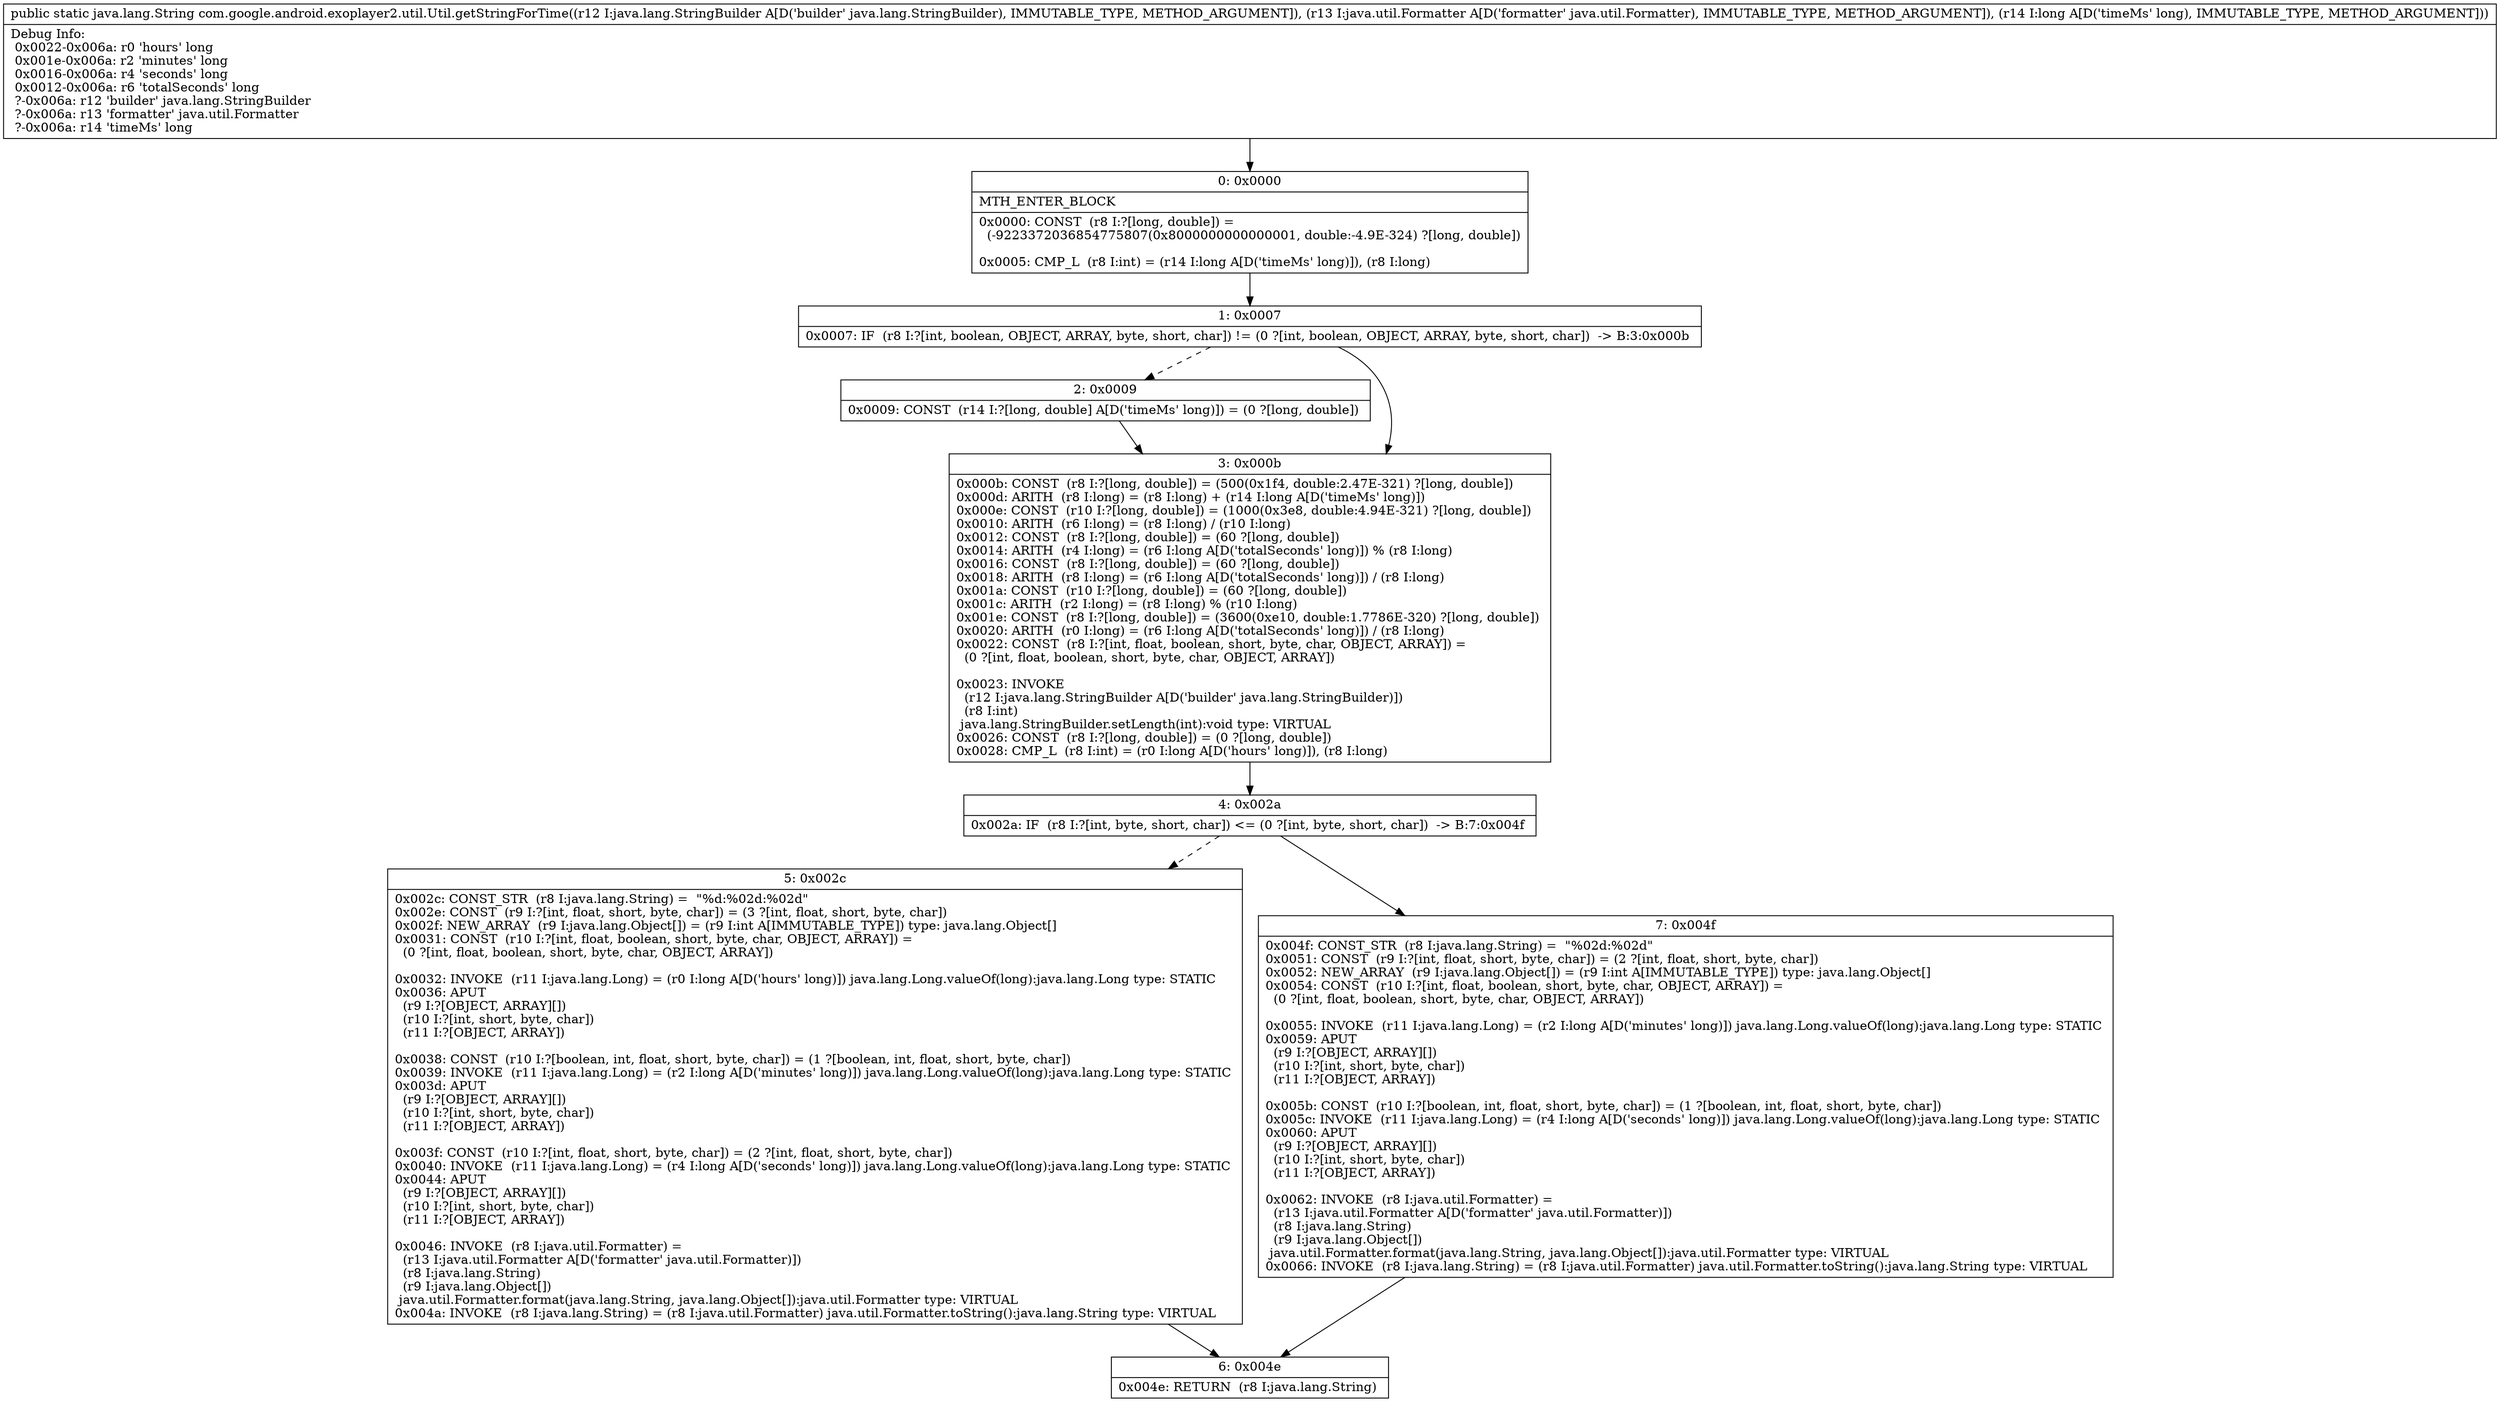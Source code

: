 digraph "CFG forcom.google.android.exoplayer2.util.Util.getStringForTime(Ljava\/lang\/StringBuilder;Ljava\/util\/Formatter;J)Ljava\/lang\/String;" {
Node_0 [shape=record,label="{0\:\ 0x0000|MTH_ENTER_BLOCK\l|0x0000: CONST  (r8 I:?[long, double]) = \l  (\-9223372036854775807(0x8000000000000001, double:\-4.9E\-324) ?[long, double])\l \l0x0005: CMP_L  (r8 I:int) = (r14 I:long A[D('timeMs' long)]), (r8 I:long) \l}"];
Node_1 [shape=record,label="{1\:\ 0x0007|0x0007: IF  (r8 I:?[int, boolean, OBJECT, ARRAY, byte, short, char]) != (0 ?[int, boolean, OBJECT, ARRAY, byte, short, char])  \-\> B:3:0x000b \l}"];
Node_2 [shape=record,label="{2\:\ 0x0009|0x0009: CONST  (r14 I:?[long, double] A[D('timeMs' long)]) = (0 ?[long, double]) \l}"];
Node_3 [shape=record,label="{3\:\ 0x000b|0x000b: CONST  (r8 I:?[long, double]) = (500(0x1f4, double:2.47E\-321) ?[long, double]) \l0x000d: ARITH  (r8 I:long) = (r8 I:long) + (r14 I:long A[D('timeMs' long)]) \l0x000e: CONST  (r10 I:?[long, double]) = (1000(0x3e8, double:4.94E\-321) ?[long, double]) \l0x0010: ARITH  (r6 I:long) = (r8 I:long) \/ (r10 I:long) \l0x0012: CONST  (r8 I:?[long, double]) = (60 ?[long, double]) \l0x0014: ARITH  (r4 I:long) = (r6 I:long A[D('totalSeconds' long)]) % (r8 I:long) \l0x0016: CONST  (r8 I:?[long, double]) = (60 ?[long, double]) \l0x0018: ARITH  (r8 I:long) = (r6 I:long A[D('totalSeconds' long)]) \/ (r8 I:long) \l0x001a: CONST  (r10 I:?[long, double]) = (60 ?[long, double]) \l0x001c: ARITH  (r2 I:long) = (r8 I:long) % (r10 I:long) \l0x001e: CONST  (r8 I:?[long, double]) = (3600(0xe10, double:1.7786E\-320) ?[long, double]) \l0x0020: ARITH  (r0 I:long) = (r6 I:long A[D('totalSeconds' long)]) \/ (r8 I:long) \l0x0022: CONST  (r8 I:?[int, float, boolean, short, byte, char, OBJECT, ARRAY]) = \l  (0 ?[int, float, boolean, short, byte, char, OBJECT, ARRAY])\l \l0x0023: INVOKE  \l  (r12 I:java.lang.StringBuilder A[D('builder' java.lang.StringBuilder)])\l  (r8 I:int)\l java.lang.StringBuilder.setLength(int):void type: VIRTUAL \l0x0026: CONST  (r8 I:?[long, double]) = (0 ?[long, double]) \l0x0028: CMP_L  (r8 I:int) = (r0 I:long A[D('hours' long)]), (r8 I:long) \l}"];
Node_4 [shape=record,label="{4\:\ 0x002a|0x002a: IF  (r8 I:?[int, byte, short, char]) \<= (0 ?[int, byte, short, char])  \-\> B:7:0x004f \l}"];
Node_5 [shape=record,label="{5\:\ 0x002c|0x002c: CONST_STR  (r8 I:java.lang.String) =  \"%d:%02d:%02d\" \l0x002e: CONST  (r9 I:?[int, float, short, byte, char]) = (3 ?[int, float, short, byte, char]) \l0x002f: NEW_ARRAY  (r9 I:java.lang.Object[]) = (r9 I:int A[IMMUTABLE_TYPE]) type: java.lang.Object[] \l0x0031: CONST  (r10 I:?[int, float, boolean, short, byte, char, OBJECT, ARRAY]) = \l  (0 ?[int, float, boolean, short, byte, char, OBJECT, ARRAY])\l \l0x0032: INVOKE  (r11 I:java.lang.Long) = (r0 I:long A[D('hours' long)]) java.lang.Long.valueOf(long):java.lang.Long type: STATIC \l0x0036: APUT  \l  (r9 I:?[OBJECT, ARRAY][])\l  (r10 I:?[int, short, byte, char])\l  (r11 I:?[OBJECT, ARRAY])\l \l0x0038: CONST  (r10 I:?[boolean, int, float, short, byte, char]) = (1 ?[boolean, int, float, short, byte, char]) \l0x0039: INVOKE  (r11 I:java.lang.Long) = (r2 I:long A[D('minutes' long)]) java.lang.Long.valueOf(long):java.lang.Long type: STATIC \l0x003d: APUT  \l  (r9 I:?[OBJECT, ARRAY][])\l  (r10 I:?[int, short, byte, char])\l  (r11 I:?[OBJECT, ARRAY])\l \l0x003f: CONST  (r10 I:?[int, float, short, byte, char]) = (2 ?[int, float, short, byte, char]) \l0x0040: INVOKE  (r11 I:java.lang.Long) = (r4 I:long A[D('seconds' long)]) java.lang.Long.valueOf(long):java.lang.Long type: STATIC \l0x0044: APUT  \l  (r9 I:?[OBJECT, ARRAY][])\l  (r10 I:?[int, short, byte, char])\l  (r11 I:?[OBJECT, ARRAY])\l \l0x0046: INVOKE  (r8 I:java.util.Formatter) = \l  (r13 I:java.util.Formatter A[D('formatter' java.util.Formatter)])\l  (r8 I:java.lang.String)\l  (r9 I:java.lang.Object[])\l java.util.Formatter.format(java.lang.String, java.lang.Object[]):java.util.Formatter type: VIRTUAL \l0x004a: INVOKE  (r8 I:java.lang.String) = (r8 I:java.util.Formatter) java.util.Formatter.toString():java.lang.String type: VIRTUAL \l}"];
Node_6 [shape=record,label="{6\:\ 0x004e|0x004e: RETURN  (r8 I:java.lang.String) \l}"];
Node_7 [shape=record,label="{7\:\ 0x004f|0x004f: CONST_STR  (r8 I:java.lang.String) =  \"%02d:%02d\" \l0x0051: CONST  (r9 I:?[int, float, short, byte, char]) = (2 ?[int, float, short, byte, char]) \l0x0052: NEW_ARRAY  (r9 I:java.lang.Object[]) = (r9 I:int A[IMMUTABLE_TYPE]) type: java.lang.Object[] \l0x0054: CONST  (r10 I:?[int, float, boolean, short, byte, char, OBJECT, ARRAY]) = \l  (0 ?[int, float, boolean, short, byte, char, OBJECT, ARRAY])\l \l0x0055: INVOKE  (r11 I:java.lang.Long) = (r2 I:long A[D('minutes' long)]) java.lang.Long.valueOf(long):java.lang.Long type: STATIC \l0x0059: APUT  \l  (r9 I:?[OBJECT, ARRAY][])\l  (r10 I:?[int, short, byte, char])\l  (r11 I:?[OBJECT, ARRAY])\l \l0x005b: CONST  (r10 I:?[boolean, int, float, short, byte, char]) = (1 ?[boolean, int, float, short, byte, char]) \l0x005c: INVOKE  (r11 I:java.lang.Long) = (r4 I:long A[D('seconds' long)]) java.lang.Long.valueOf(long):java.lang.Long type: STATIC \l0x0060: APUT  \l  (r9 I:?[OBJECT, ARRAY][])\l  (r10 I:?[int, short, byte, char])\l  (r11 I:?[OBJECT, ARRAY])\l \l0x0062: INVOKE  (r8 I:java.util.Formatter) = \l  (r13 I:java.util.Formatter A[D('formatter' java.util.Formatter)])\l  (r8 I:java.lang.String)\l  (r9 I:java.lang.Object[])\l java.util.Formatter.format(java.lang.String, java.lang.Object[]):java.util.Formatter type: VIRTUAL \l0x0066: INVOKE  (r8 I:java.lang.String) = (r8 I:java.util.Formatter) java.util.Formatter.toString():java.lang.String type: VIRTUAL \l}"];
MethodNode[shape=record,label="{public static java.lang.String com.google.android.exoplayer2.util.Util.getStringForTime((r12 I:java.lang.StringBuilder A[D('builder' java.lang.StringBuilder), IMMUTABLE_TYPE, METHOD_ARGUMENT]), (r13 I:java.util.Formatter A[D('formatter' java.util.Formatter), IMMUTABLE_TYPE, METHOD_ARGUMENT]), (r14 I:long A[D('timeMs' long), IMMUTABLE_TYPE, METHOD_ARGUMENT]))  | Debug Info:\l  0x0022\-0x006a: r0 'hours' long\l  0x001e\-0x006a: r2 'minutes' long\l  0x0016\-0x006a: r4 'seconds' long\l  0x0012\-0x006a: r6 'totalSeconds' long\l  ?\-0x006a: r12 'builder' java.lang.StringBuilder\l  ?\-0x006a: r13 'formatter' java.util.Formatter\l  ?\-0x006a: r14 'timeMs' long\l}"];
MethodNode -> Node_0;
Node_0 -> Node_1;
Node_1 -> Node_2[style=dashed];
Node_1 -> Node_3;
Node_2 -> Node_3;
Node_3 -> Node_4;
Node_4 -> Node_5[style=dashed];
Node_4 -> Node_7;
Node_5 -> Node_6;
Node_7 -> Node_6;
}


